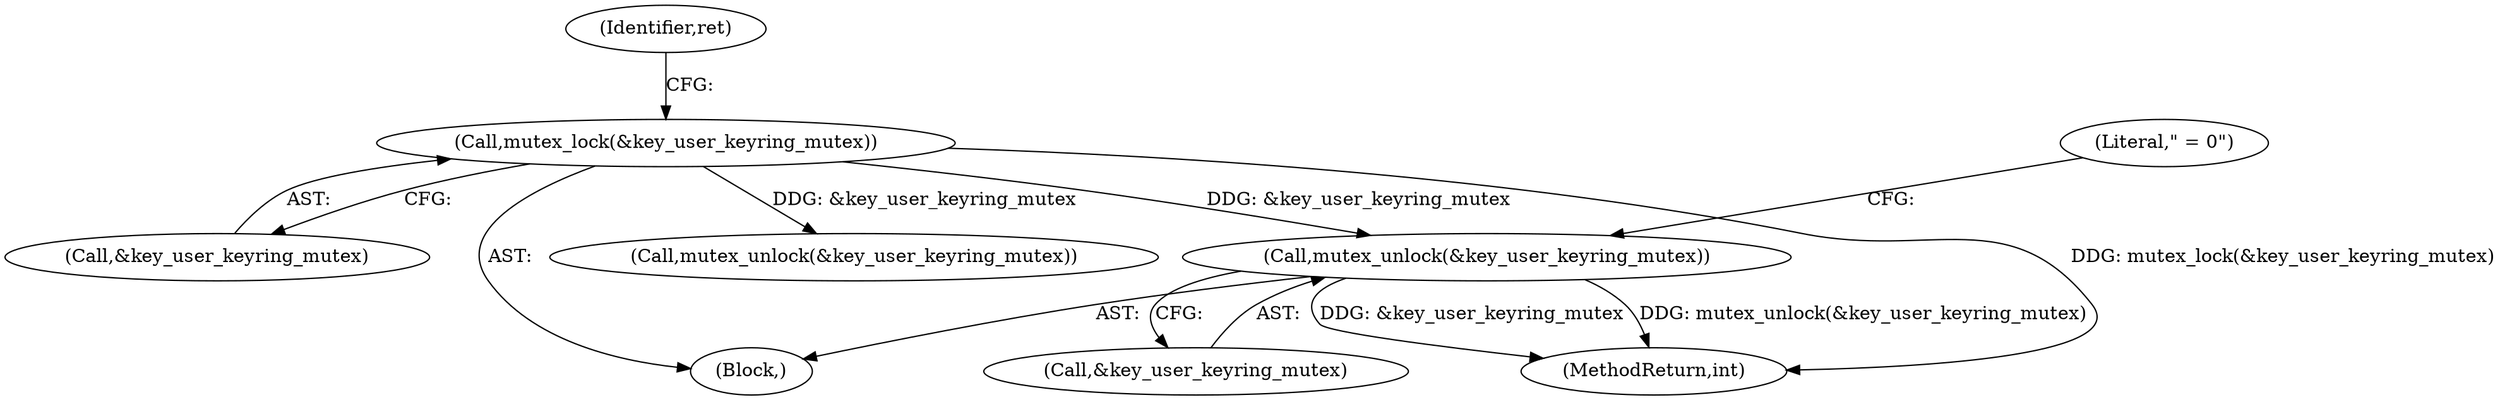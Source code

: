 digraph "0_linux_237bbd29f7a049d310d907f4b2716a7feef9abf3_1@API" {
"1000262" [label="(Call,mutex_unlock(&key_user_keyring_mutex))"];
"1000156" [label="(Call,mutex_lock(&key_user_keyring_mutex))"];
"1000263" [label="(Call,&key_user_keyring_mutex)"];
"1000284" [label="(MethodReturn,int)"];
"1000157" [label="(Call,&key_user_keyring_mutex)"];
"1000266" [label="(Literal,\" = 0\")"];
"1000276" [label="(Call,mutex_unlock(&key_user_keyring_mutex))"];
"1000156" [label="(Call,mutex_lock(&key_user_keyring_mutex))"];
"1000106" [label="(Block,)"];
"1000262" [label="(Call,mutex_unlock(&key_user_keyring_mutex))"];
"1000160" [label="(Identifier,ret)"];
"1000262" -> "1000106"  [label="AST: "];
"1000262" -> "1000263"  [label="CFG: "];
"1000263" -> "1000262"  [label="AST: "];
"1000266" -> "1000262"  [label="CFG: "];
"1000262" -> "1000284"  [label="DDG: &key_user_keyring_mutex"];
"1000262" -> "1000284"  [label="DDG: mutex_unlock(&key_user_keyring_mutex)"];
"1000156" -> "1000262"  [label="DDG: &key_user_keyring_mutex"];
"1000156" -> "1000106"  [label="AST: "];
"1000156" -> "1000157"  [label="CFG: "];
"1000157" -> "1000156"  [label="AST: "];
"1000160" -> "1000156"  [label="CFG: "];
"1000156" -> "1000284"  [label="DDG: mutex_lock(&key_user_keyring_mutex)"];
"1000156" -> "1000276"  [label="DDG: &key_user_keyring_mutex"];
}
